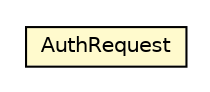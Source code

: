 #!/usr/local/bin/dot
#
# Class diagram 
# Generated by UMLGraph version R5_6-24-gf6e263 (http://www.umlgraph.org/)
#

digraph G {
	edge [fontname="Helvetica",fontsize=10,labelfontname="Helvetica",labelfontsize=10];
	node [fontname="Helvetica",fontsize=10,shape=plaintext];
	nodesep=0.25;
	ranksep=0.5;
	// io.reinert.requestor.oauth2.AuthRequest
	c5199 [label=<<table title="io.reinert.requestor.oauth2.AuthRequest" border="0" cellborder="1" cellspacing="0" cellpadding="2" port="p" bgcolor="lemonChiffon" href="./AuthRequest.html">
		<tr><td><table border="0" cellspacing="0" cellpadding="1">
<tr><td align="center" balign="center"> AuthRequest </td></tr>
		</table></td></tr>
		</table>>, URL="./AuthRequest.html", fontname="Helvetica", fontcolor="black", fontsize=10.0];
}

